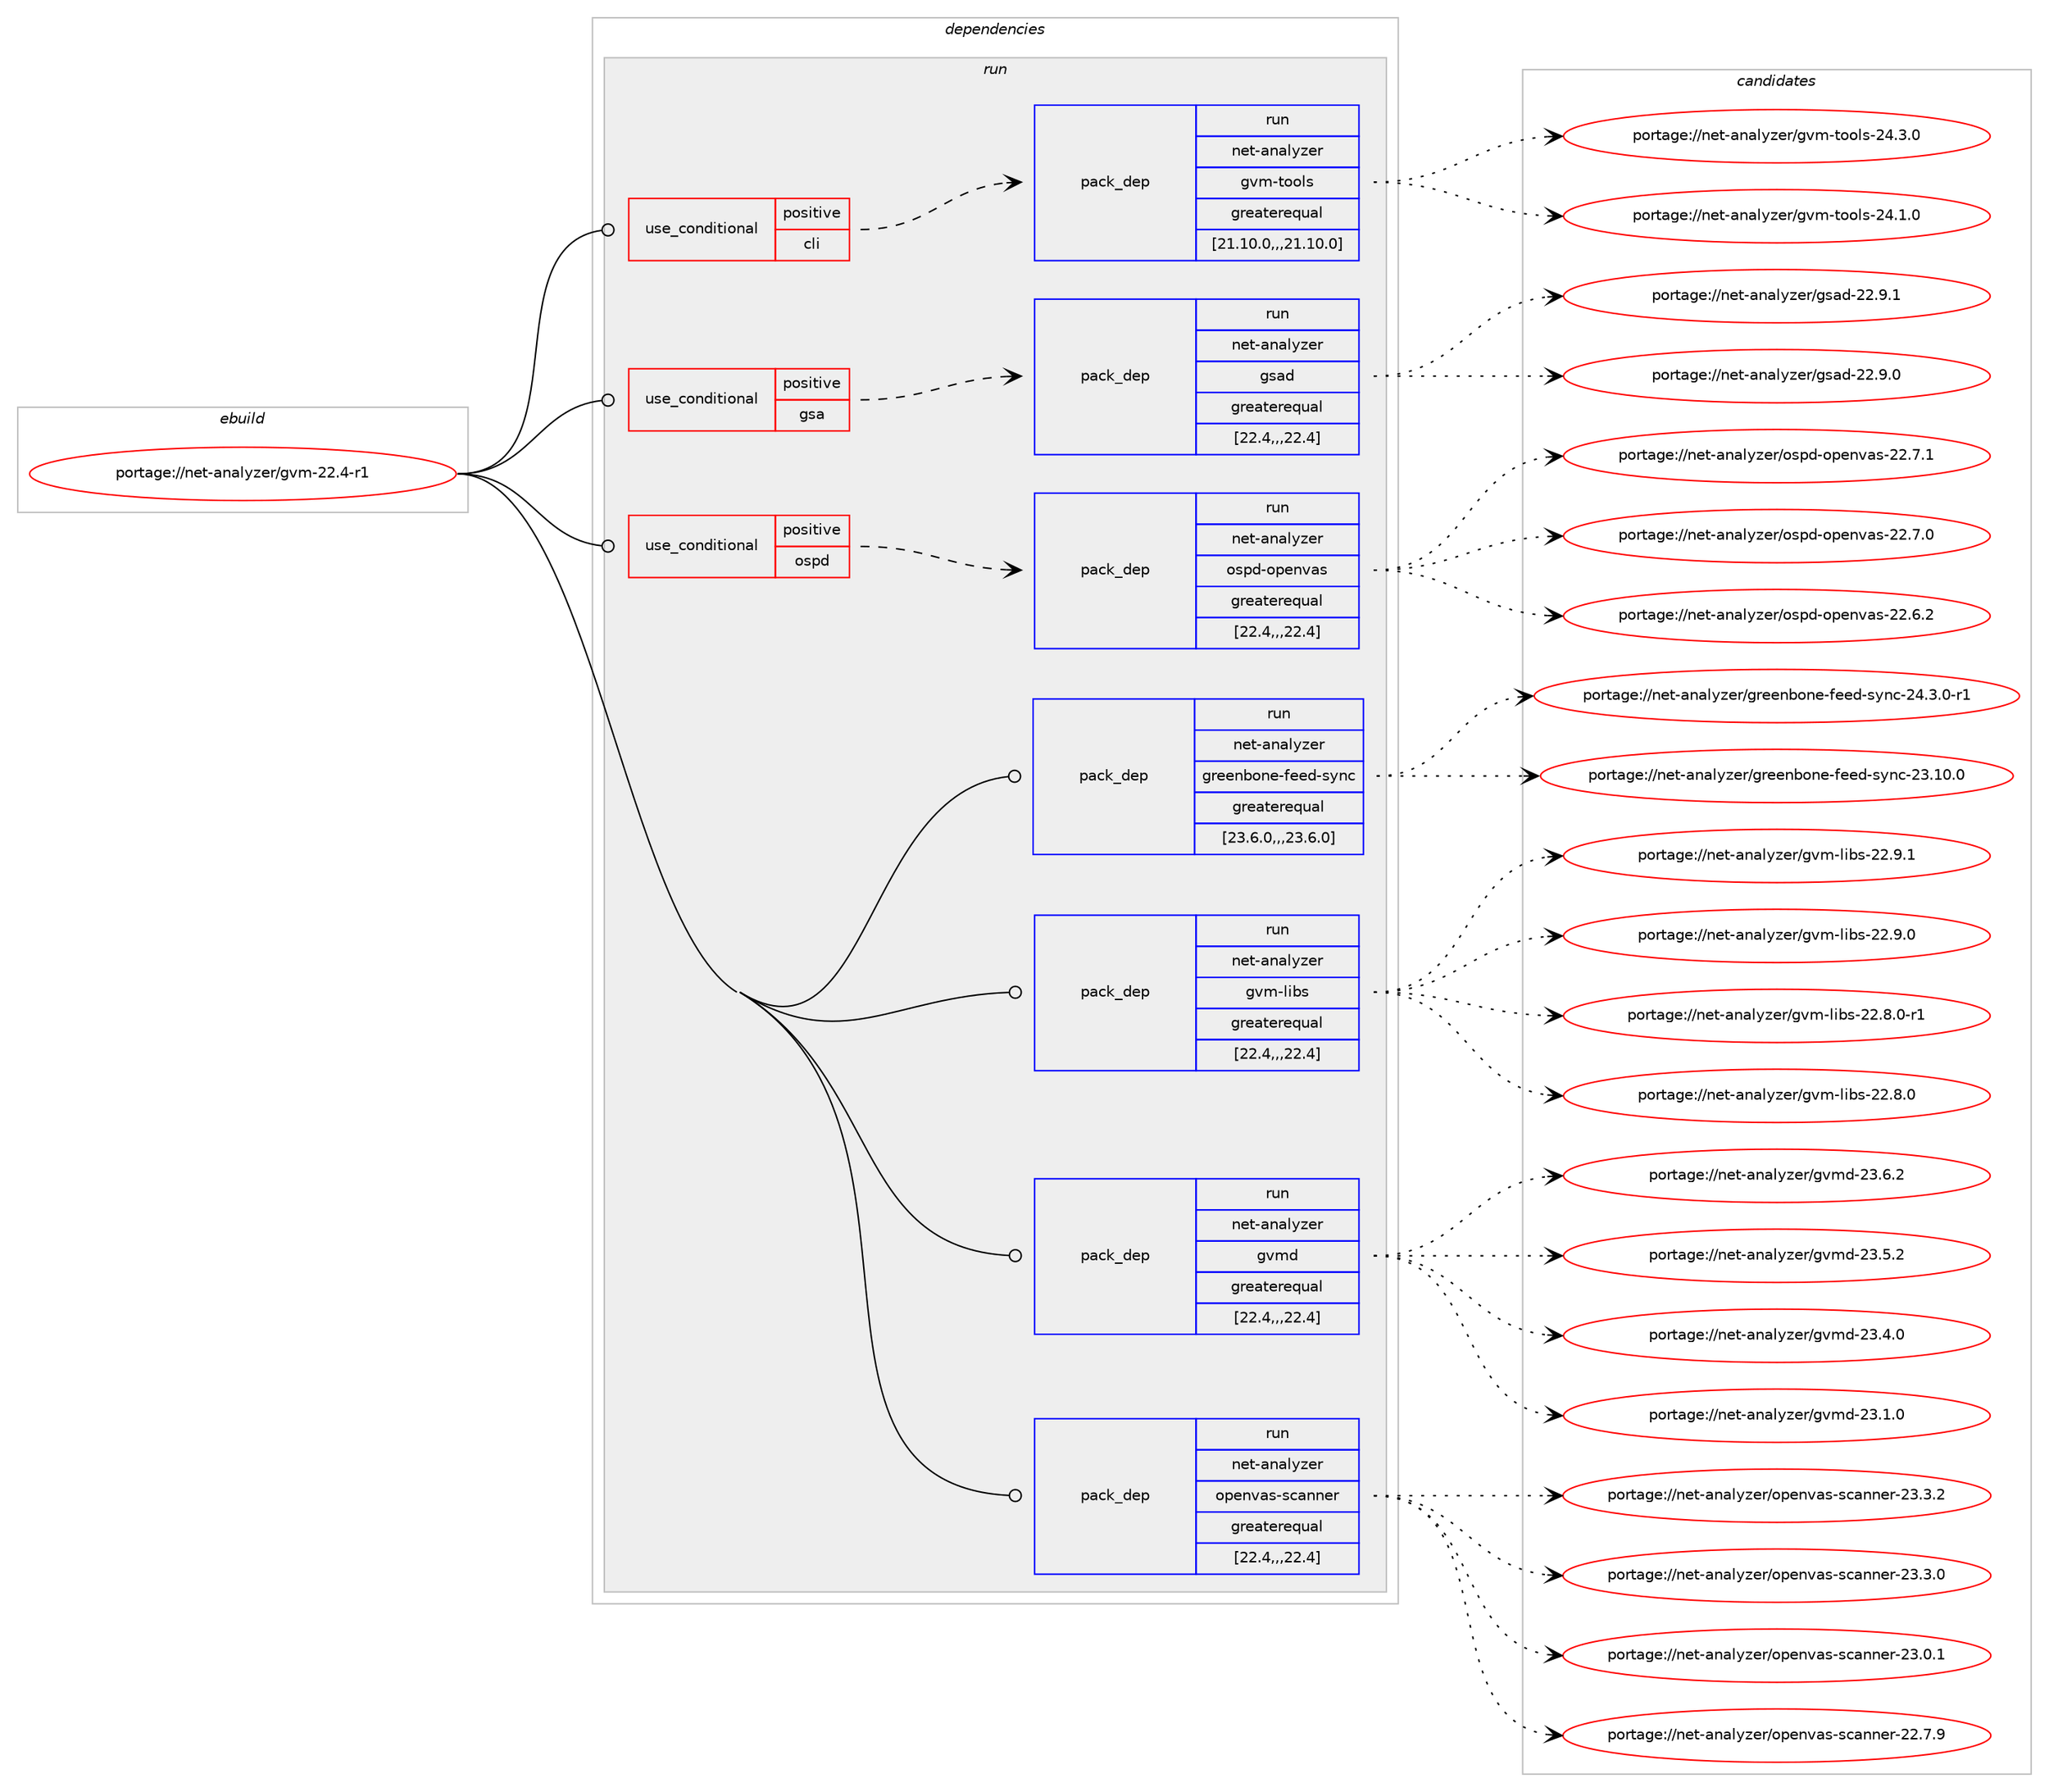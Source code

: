 digraph prolog {

# *************
# Graph options
# *************

newrank=true;
concentrate=true;
compound=true;
graph [rankdir=LR,fontname=Helvetica,fontsize=10,ranksep=1.5];#, ranksep=2.5, nodesep=0.2];
edge  [arrowhead=vee];
node  [fontname=Helvetica,fontsize=10];

# **********
# The ebuild
# **********

subgraph cluster_leftcol {
color=gray;
label=<<i>ebuild</i>>;
id [label="portage://net-analyzer/gvm-22.4-r1", color=red, width=4, href="../net-analyzer/gvm-22.4-r1.svg"];
}

# ****************
# The dependencies
# ****************

subgraph cluster_midcol {
color=gray;
label=<<i>dependencies</i>>;
subgraph cluster_compile {
fillcolor="#eeeeee";
style=filled;
label=<<i>compile</i>>;
}
subgraph cluster_compileandrun {
fillcolor="#eeeeee";
style=filled;
label=<<i>compile and run</i>>;
}
subgraph cluster_run {
fillcolor="#eeeeee";
style=filled;
label=<<i>run</i>>;
subgraph cond86776 {
dependency337128 [label=<<TABLE BORDER="0" CELLBORDER="1" CELLSPACING="0" CELLPADDING="4"><TR><TD ROWSPAN="3" CELLPADDING="10">use_conditional</TD></TR><TR><TD>positive</TD></TR><TR><TD>cli</TD></TR></TABLE>>, shape=none, color=red];
subgraph pack247800 {
dependency337129 [label=<<TABLE BORDER="0" CELLBORDER="1" CELLSPACING="0" CELLPADDING="4" WIDTH="220"><TR><TD ROWSPAN="6" CELLPADDING="30">pack_dep</TD></TR><TR><TD WIDTH="110">run</TD></TR><TR><TD>net-analyzer</TD></TR><TR><TD>gvm-tools</TD></TR><TR><TD>greaterequal</TD></TR><TR><TD>[21.10.0,,,21.10.0]</TD></TR></TABLE>>, shape=none, color=blue];
}
dependency337128:e -> dependency337129:w [weight=20,style="dashed",arrowhead="vee"];
}
id:e -> dependency337128:w [weight=20,style="solid",arrowhead="odot"];
subgraph cond86777 {
dependency337130 [label=<<TABLE BORDER="0" CELLBORDER="1" CELLSPACING="0" CELLPADDING="4"><TR><TD ROWSPAN="3" CELLPADDING="10">use_conditional</TD></TR><TR><TD>positive</TD></TR><TR><TD>gsa</TD></TR></TABLE>>, shape=none, color=red];
subgraph pack247801 {
dependency337131 [label=<<TABLE BORDER="0" CELLBORDER="1" CELLSPACING="0" CELLPADDING="4" WIDTH="220"><TR><TD ROWSPAN="6" CELLPADDING="30">pack_dep</TD></TR><TR><TD WIDTH="110">run</TD></TR><TR><TD>net-analyzer</TD></TR><TR><TD>gsad</TD></TR><TR><TD>greaterequal</TD></TR><TR><TD>[22.4,,,22.4]</TD></TR></TABLE>>, shape=none, color=blue];
}
dependency337130:e -> dependency337131:w [weight=20,style="dashed",arrowhead="vee"];
}
id:e -> dependency337130:w [weight=20,style="solid",arrowhead="odot"];
subgraph cond86778 {
dependency337132 [label=<<TABLE BORDER="0" CELLBORDER="1" CELLSPACING="0" CELLPADDING="4"><TR><TD ROWSPAN="3" CELLPADDING="10">use_conditional</TD></TR><TR><TD>positive</TD></TR><TR><TD>ospd</TD></TR></TABLE>>, shape=none, color=red];
subgraph pack247802 {
dependency337133 [label=<<TABLE BORDER="0" CELLBORDER="1" CELLSPACING="0" CELLPADDING="4" WIDTH="220"><TR><TD ROWSPAN="6" CELLPADDING="30">pack_dep</TD></TR><TR><TD WIDTH="110">run</TD></TR><TR><TD>net-analyzer</TD></TR><TR><TD>ospd-openvas</TD></TR><TR><TD>greaterequal</TD></TR><TR><TD>[22.4,,,22.4]</TD></TR></TABLE>>, shape=none, color=blue];
}
dependency337132:e -> dependency337133:w [weight=20,style="dashed",arrowhead="vee"];
}
id:e -> dependency337132:w [weight=20,style="solid",arrowhead="odot"];
subgraph pack247803 {
dependency337134 [label=<<TABLE BORDER="0" CELLBORDER="1" CELLSPACING="0" CELLPADDING="4" WIDTH="220"><TR><TD ROWSPAN="6" CELLPADDING="30">pack_dep</TD></TR><TR><TD WIDTH="110">run</TD></TR><TR><TD>net-analyzer</TD></TR><TR><TD>greenbone-feed-sync</TD></TR><TR><TD>greaterequal</TD></TR><TR><TD>[23.6.0,,,23.6.0]</TD></TR></TABLE>>, shape=none, color=blue];
}
id:e -> dependency337134:w [weight=20,style="solid",arrowhead="odot"];
subgraph pack247804 {
dependency337135 [label=<<TABLE BORDER="0" CELLBORDER="1" CELLSPACING="0" CELLPADDING="4" WIDTH="220"><TR><TD ROWSPAN="6" CELLPADDING="30">pack_dep</TD></TR><TR><TD WIDTH="110">run</TD></TR><TR><TD>net-analyzer</TD></TR><TR><TD>gvm-libs</TD></TR><TR><TD>greaterequal</TD></TR><TR><TD>[22.4,,,22.4]</TD></TR></TABLE>>, shape=none, color=blue];
}
id:e -> dependency337135:w [weight=20,style="solid",arrowhead="odot"];
subgraph pack247805 {
dependency337136 [label=<<TABLE BORDER="0" CELLBORDER="1" CELLSPACING="0" CELLPADDING="4" WIDTH="220"><TR><TD ROWSPAN="6" CELLPADDING="30">pack_dep</TD></TR><TR><TD WIDTH="110">run</TD></TR><TR><TD>net-analyzer</TD></TR><TR><TD>gvmd</TD></TR><TR><TD>greaterequal</TD></TR><TR><TD>[22.4,,,22.4]</TD></TR></TABLE>>, shape=none, color=blue];
}
id:e -> dependency337136:w [weight=20,style="solid",arrowhead="odot"];
subgraph pack247806 {
dependency337137 [label=<<TABLE BORDER="0" CELLBORDER="1" CELLSPACING="0" CELLPADDING="4" WIDTH="220"><TR><TD ROWSPAN="6" CELLPADDING="30">pack_dep</TD></TR><TR><TD WIDTH="110">run</TD></TR><TR><TD>net-analyzer</TD></TR><TR><TD>openvas-scanner</TD></TR><TR><TD>greaterequal</TD></TR><TR><TD>[22.4,,,22.4]</TD></TR></TABLE>>, shape=none, color=blue];
}
id:e -> dependency337137:w [weight=20,style="solid",arrowhead="odot"];
}
}

# **************
# The candidates
# **************

subgraph cluster_choices {
rank=same;
color=gray;
label=<<i>candidates</i>>;

subgraph choice247800 {
color=black;
nodesep=1;
choice110101116459711097108121122101114471031181094511611111110811545505246514648 [label="portage://net-analyzer/gvm-tools-24.3.0", color=red, width=4,href="../net-analyzer/gvm-tools-24.3.0.svg"];
choice110101116459711097108121122101114471031181094511611111110811545505246494648 [label="portage://net-analyzer/gvm-tools-24.1.0", color=red, width=4,href="../net-analyzer/gvm-tools-24.1.0.svg"];
dependency337129:e -> choice110101116459711097108121122101114471031181094511611111110811545505246514648:w [style=dotted,weight="100"];
dependency337129:e -> choice110101116459711097108121122101114471031181094511611111110811545505246494648:w [style=dotted,weight="100"];
}
subgraph choice247801 {
color=black;
nodesep=1;
choice110101116459711097108121122101114471031159710045505046574649 [label="portage://net-analyzer/gsad-22.9.1", color=red, width=4,href="../net-analyzer/gsad-22.9.1.svg"];
choice110101116459711097108121122101114471031159710045505046574648 [label="portage://net-analyzer/gsad-22.9.0", color=red, width=4,href="../net-analyzer/gsad-22.9.0.svg"];
dependency337131:e -> choice110101116459711097108121122101114471031159710045505046574649:w [style=dotted,weight="100"];
dependency337131:e -> choice110101116459711097108121122101114471031159710045505046574648:w [style=dotted,weight="100"];
}
subgraph choice247802 {
color=black;
nodesep=1;
choice11010111645971109710812112210111447111115112100451111121011101189711545505046554649 [label="portage://net-analyzer/ospd-openvas-22.7.1", color=red, width=4,href="../net-analyzer/ospd-openvas-22.7.1.svg"];
choice11010111645971109710812112210111447111115112100451111121011101189711545505046554648 [label="portage://net-analyzer/ospd-openvas-22.7.0", color=red, width=4,href="../net-analyzer/ospd-openvas-22.7.0.svg"];
choice11010111645971109710812112210111447111115112100451111121011101189711545505046544650 [label="portage://net-analyzer/ospd-openvas-22.6.2", color=red, width=4,href="../net-analyzer/ospd-openvas-22.6.2.svg"];
dependency337133:e -> choice11010111645971109710812112210111447111115112100451111121011101189711545505046554649:w [style=dotted,weight="100"];
dependency337133:e -> choice11010111645971109710812112210111447111115112100451111121011101189711545505046554648:w [style=dotted,weight="100"];
dependency337133:e -> choice11010111645971109710812112210111447111115112100451111121011101189711545505046544650:w [style=dotted,weight="100"];
}
subgraph choice247803 {
color=black;
nodesep=1;
choice1101011164597110971081211221011144710311410110111098111110101451021011011004511512111099455052465146484511449 [label="portage://net-analyzer/greenbone-feed-sync-24.3.0-r1", color=red, width=4,href="../net-analyzer/greenbone-feed-sync-24.3.0-r1.svg"];
choice11010111645971109710812112210111447103114101101110981111101014510210110110045115121110994550514649484648 [label="portage://net-analyzer/greenbone-feed-sync-23.10.0", color=red, width=4,href="../net-analyzer/greenbone-feed-sync-23.10.0.svg"];
dependency337134:e -> choice1101011164597110971081211221011144710311410110111098111110101451021011011004511512111099455052465146484511449:w [style=dotted,weight="100"];
dependency337134:e -> choice11010111645971109710812112210111447103114101101110981111101014510210110110045115121110994550514649484648:w [style=dotted,weight="100"];
}
subgraph choice247804 {
color=black;
nodesep=1;
choice11010111645971109710812112210111447103118109451081059811545505046574649 [label="portage://net-analyzer/gvm-libs-22.9.1", color=red, width=4,href="../net-analyzer/gvm-libs-22.9.1.svg"];
choice11010111645971109710812112210111447103118109451081059811545505046574648 [label="portage://net-analyzer/gvm-libs-22.9.0", color=red, width=4,href="../net-analyzer/gvm-libs-22.9.0.svg"];
choice110101116459711097108121122101114471031181094510810598115455050465646484511449 [label="portage://net-analyzer/gvm-libs-22.8.0-r1", color=red, width=4,href="../net-analyzer/gvm-libs-22.8.0-r1.svg"];
choice11010111645971109710812112210111447103118109451081059811545505046564648 [label="portage://net-analyzer/gvm-libs-22.8.0", color=red, width=4,href="../net-analyzer/gvm-libs-22.8.0.svg"];
dependency337135:e -> choice11010111645971109710812112210111447103118109451081059811545505046574649:w [style=dotted,weight="100"];
dependency337135:e -> choice11010111645971109710812112210111447103118109451081059811545505046574648:w [style=dotted,weight="100"];
dependency337135:e -> choice110101116459711097108121122101114471031181094510810598115455050465646484511449:w [style=dotted,weight="100"];
dependency337135:e -> choice11010111645971109710812112210111447103118109451081059811545505046564648:w [style=dotted,weight="100"];
}
subgraph choice247805 {
color=black;
nodesep=1;
choice1101011164597110971081211221011144710311810910045505146544650 [label="portage://net-analyzer/gvmd-23.6.2", color=red, width=4,href="../net-analyzer/gvmd-23.6.2.svg"];
choice1101011164597110971081211221011144710311810910045505146534650 [label="portage://net-analyzer/gvmd-23.5.2", color=red, width=4,href="../net-analyzer/gvmd-23.5.2.svg"];
choice1101011164597110971081211221011144710311810910045505146524648 [label="portage://net-analyzer/gvmd-23.4.0", color=red, width=4,href="../net-analyzer/gvmd-23.4.0.svg"];
choice1101011164597110971081211221011144710311810910045505146494648 [label="portage://net-analyzer/gvmd-23.1.0", color=red, width=4,href="../net-analyzer/gvmd-23.1.0.svg"];
dependency337136:e -> choice1101011164597110971081211221011144710311810910045505146544650:w [style=dotted,weight="100"];
dependency337136:e -> choice1101011164597110971081211221011144710311810910045505146534650:w [style=dotted,weight="100"];
dependency337136:e -> choice1101011164597110971081211221011144710311810910045505146524648:w [style=dotted,weight="100"];
dependency337136:e -> choice1101011164597110971081211221011144710311810910045505146494648:w [style=dotted,weight="100"];
}
subgraph choice247806 {
color=black;
nodesep=1;
choice110101116459711097108121122101114471111121011101189711545115999711011010111445505146514650 [label="portage://net-analyzer/openvas-scanner-23.3.2", color=red, width=4,href="../net-analyzer/openvas-scanner-23.3.2.svg"];
choice110101116459711097108121122101114471111121011101189711545115999711011010111445505146514648 [label="portage://net-analyzer/openvas-scanner-23.3.0", color=red, width=4,href="../net-analyzer/openvas-scanner-23.3.0.svg"];
choice110101116459711097108121122101114471111121011101189711545115999711011010111445505146484649 [label="portage://net-analyzer/openvas-scanner-23.0.1", color=red, width=4,href="../net-analyzer/openvas-scanner-23.0.1.svg"];
choice110101116459711097108121122101114471111121011101189711545115999711011010111445505046554657 [label="portage://net-analyzer/openvas-scanner-22.7.9", color=red, width=4,href="../net-analyzer/openvas-scanner-22.7.9.svg"];
dependency337137:e -> choice110101116459711097108121122101114471111121011101189711545115999711011010111445505146514650:w [style=dotted,weight="100"];
dependency337137:e -> choice110101116459711097108121122101114471111121011101189711545115999711011010111445505146514648:w [style=dotted,weight="100"];
dependency337137:e -> choice110101116459711097108121122101114471111121011101189711545115999711011010111445505146484649:w [style=dotted,weight="100"];
dependency337137:e -> choice110101116459711097108121122101114471111121011101189711545115999711011010111445505046554657:w [style=dotted,weight="100"];
}
}

}
